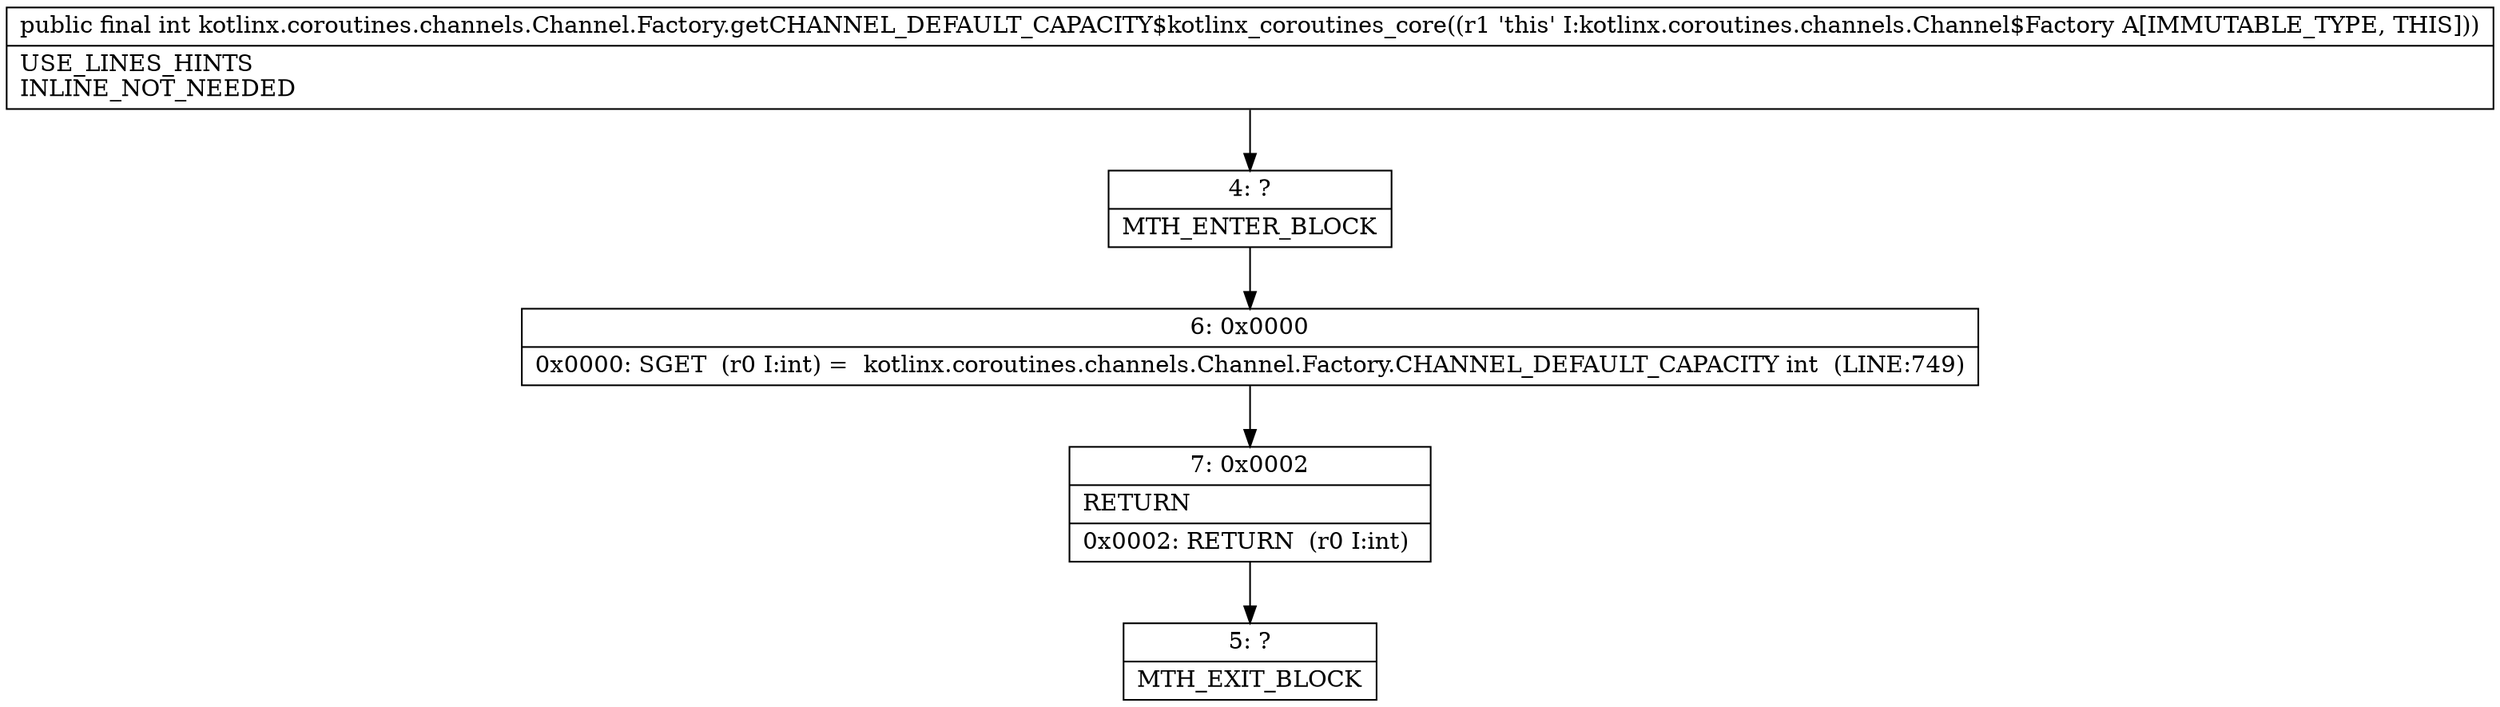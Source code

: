 digraph "CFG forkotlinx.coroutines.channels.Channel.Factory.getCHANNEL_DEFAULT_CAPACITY$kotlinx_coroutines_core()I" {
Node_4 [shape=record,label="{4\:\ ?|MTH_ENTER_BLOCK\l}"];
Node_6 [shape=record,label="{6\:\ 0x0000|0x0000: SGET  (r0 I:int) =  kotlinx.coroutines.channels.Channel.Factory.CHANNEL_DEFAULT_CAPACITY int  (LINE:749)\l}"];
Node_7 [shape=record,label="{7\:\ 0x0002|RETURN\l|0x0002: RETURN  (r0 I:int) \l}"];
Node_5 [shape=record,label="{5\:\ ?|MTH_EXIT_BLOCK\l}"];
MethodNode[shape=record,label="{public final int kotlinx.coroutines.channels.Channel.Factory.getCHANNEL_DEFAULT_CAPACITY$kotlinx_coroutines_core((r1 'this' I:kotlinx.coroutines.channels.Channel$Factory A[IMMUTABLE_TYPE, THIS]))  | USE_LINES_HINTS\lINLINE_NOT_NEEDED\l}"];
MethodNode -> Node_4;Node_4 -> Node_6;
Node_6 -> Node_7;
Node_7 -> Node_5;
}


